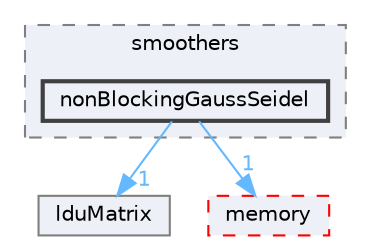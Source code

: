digraph "src/OpenFOAM/matrices/lduMatrix/smoothers/nonBlockingGaussSeidel"
{
 // LATEX_PDF_SIZE
  bgcolor="transparent";
  edge [fontname=Helvetica,fontsize=10,labelfontname=Helvetica,labelfontsize=10];
  node [fontname=Helvetica,fontsize=10,shape=box,height=0.2,width=0.4];
  compound=true
  subgraph clusterdir_27bacb8e19b5862d96d869422b2be03b {
    graph [ bgcolor="#edf0f7", pencolor="grey50", label="smoothers", fontname=Helvetica,fontsize=10 style="filled,dashed", URL="dir_27bacb8e19b5862d96d869422b2be03b.html",tooltip=""]
  dir_f361bf36185ffd41c66b4ccde1b1177a [label="nonBlockingGaussSeidel", fillcolor="#edf0f7", color="grey25", style="filled,bold", URL="dir_f361bf36185ffd41c66b4ccde1b1177a.html",tooltip=""];
  }
  dir_1ce70feb2b06c30ebd4091245573b99e [label="lduMatrix", fillcolor="#edf0f7", color="grey50", style="filled", URL="dir_1ce70feb2b06c30ebd4091245573b99e.html",tooltip=""];
  dir_385a22dcc2f7120acb0f1a7a832b3b8d [label="memory", fillcolor="#edf0f7", color="red", style="filled,dashed", URL="dir_385a22dcc2f7120acb0f1a7a832b3b8d.html",tooltip=""];
  dir_f361bf36185ffd41c66b4ccde1b1177a->dir_1ce70feb2b06c30ebd4091245573b99e [headlabel="1", labeldistance=1.5 headhref="dir_002563_002118.html" href="dir_002563_002118.html" color="steelblue1" fontcolor="steelblue1"];
  dir_f361bf36185ffd41c66b4ccde1b1177a->dir_385a22dcc2f7120acb0f1a7a832b3b8d [headlabel="1", labeldistance=1.5 headhref="dir_002563_002352.html" href="dir_002563_002352.html" color="steelblue1" fontcolor="steelblue1"];
}
